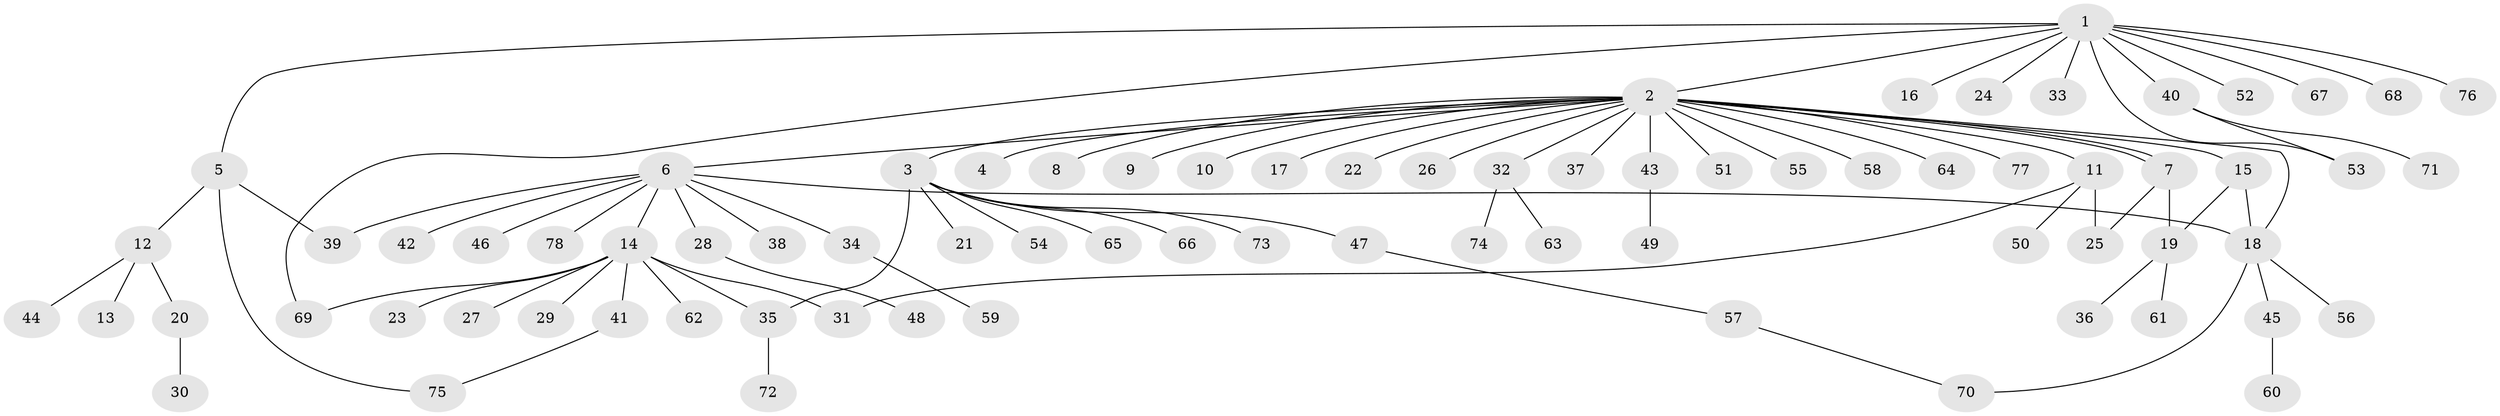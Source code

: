 // Generated by graph-tools (version 1.1) at 2025/35/03/09/25 02:35:16]
// undirected, 78 vertices, 89 edges
graph export_dot {
graph [start="1"]
  node [color=gray90,style=filled];
  1;
  2;
  3;
  4;
  5;
  6;
  7;
  8;
  9;
  10;
  11;
  12;
  13;
  14;
  15;
  16;
  17;
  18;
  19;
  20;
  21;
  22;
  23;
  24;
  25;
  26;
  27;
  28;
  29;
  30;
  31;
  32;
  33;
  34;
  35;
  36;
  37;
  38;
  39;
  40;
  41;
  42;
  43;
  44;
  45;
  46;
  47;
  48;
  49;
  50;
  51;
  52;
  53;
  54;
  55;
  56;
  57;
  58;
  59;
  60;
  61;
  62;
  63;
  64;
  65;
  66;
  67;
  68;
  69;
  70;
  71;
  72;
  73;
  74;
  75;
  76;
  77;
  78;
  1 -- 2;
  1 -- 5;
  1 -- 16;
  1 -- 24;
  1 -- 33;
  1 -- 40;
  1 -- 52;
  1 -- 53;
  1 -- 67;
  1 -- 68;
  1 -- 69;
  1 -- 76;
  2 -- 3;
  2 -- 4;
  2 -- 6;
  2 -- 7;
  2 -- 7;
  2 -- 8;
  2 -- 9;
  2 -- 10;
  2 -- 11;
  2 -- 15;
  2 -- 17;
  2 -- 18;
  2 -- 22;
  2 -- 26;
  2 -- 32;
  2 -- 37;
  2 -- 43;
  2 -- 51;
  2 -- 55;
  2 -- 58;
  2 -- 64;
  2 -- 77;
  3 -- 21;
  3 -- 35;
  3 -- 47;
  3 -- 54;
  3 -- 65;
  3 -- 66;
  3 -- 73;
  5 -- 12;
  5 -- 39;
  5 -- 75;
  6 -- 14;
  6 -- 18;
  6 -- 28;
  6 -- 34;
  6 -- 38;
  6 -- 39;
  6 -- 42;
  6 -- 46;
  6 -- 78;
  7 -- 19;
  7 -- 25;
  11 -- 25;
  11 -- 31;
  11 -- 50;
  12 -- 13;
  12 -- 20;
  12 -- 44;
  14 -- 23;
  14 -- 27;
  14 -- 29;
  14 -- 31;
  14 -- 35;
  14 -- 41;
  14 -- 62;
  14 -- 69;
  15 -- 18;
  15 -- 19;
  18 -- 45;
  18 -- 56;
  18 -- 70;
  19 -- 36;
  19 -- 61;
  20 -- 30;
  28 -- 48;
  32 -- 63;
  32 -- 74;
  34 -- 59;
  35 -- 72;
  40 -- 53;
  40 -- 71;
  41 -- 75;
  43 -- 49;
  45 -- 60;
  47 -- 57;
  57 -- 70;
}
